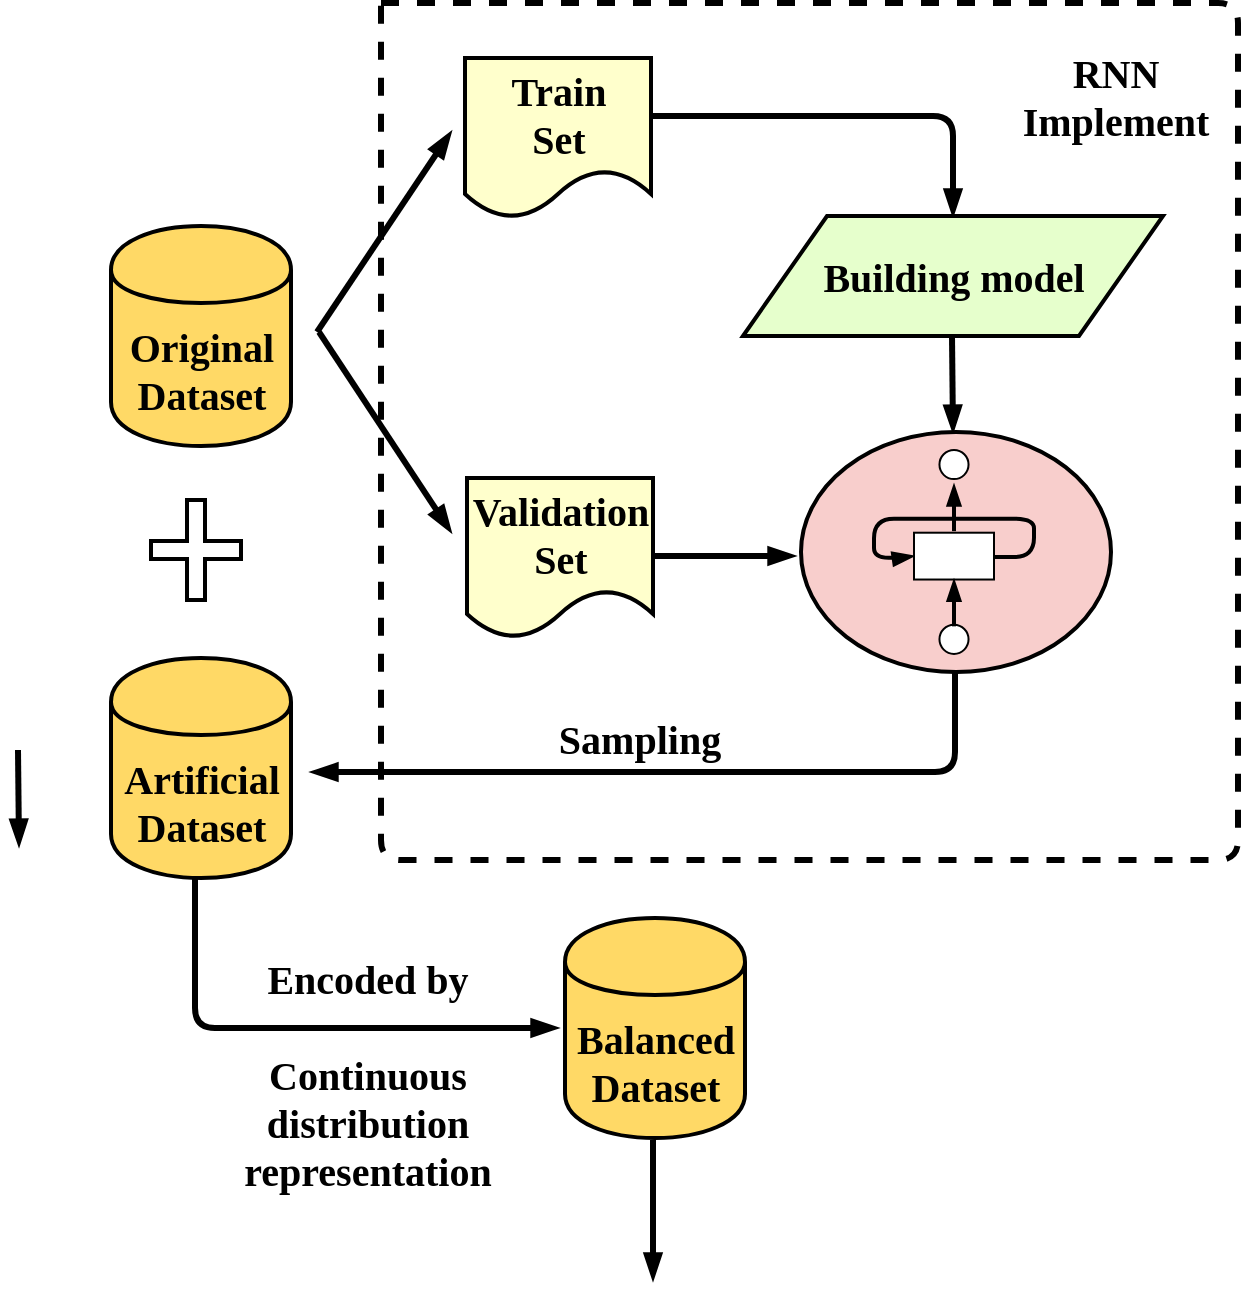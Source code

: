 <mxfile version="10.8.0" type="github"><diagram id="lzUA3AbmuNnc6mhz9Bkj" name="Ã§Â¬Â¬ 1 Ã©Â¡Âµ"><mxGraphModel dx="732" dy="739" grid="1" gridSize="10" guides="1" tooltips="1" connect="1" arrows="1" fold="1" page="1" pageScale="1" pageWidth="827" pageHeight="1169" math="0" shadow="0"><root><mxCell id="0"/><mxCell id="1" parent="0"/><mxCell id="Pq2usJJEPpY4BATS_F8K-1" value="&lt;font style=&quot;font-size: 20px&quot;&gt;Original&lt;br&gt;Dataset&lt;/font&gt;&lt;br&gt;" style="shape=cylinder;whiteSpace=wrap;html=1;boundedLbl=1;backgroundOutline=1;fillColor=#FFD966;fontFamily=Times New Roman;strokeWidth=2;fontStyle=1" parent="1" vertex="1"><mxGeometry x="76.5" y="149" width="90" height="110" as="geometry"/></mxCell><mxCell id="Pq2usJJEPpY4BATS_F8K-4" value="" style="endArrow=blockThin;html=1;strokeWidth=3;endFill=1;fontFamily=Times New Roman;fontStyle=1" parent="1" edge="1"><mxGeometry width="50" height="50" relative="1" as="geometry"><mxPoint x="179.5" y="202" as="sourcePoint"/><mxPoint x="246.5" y="102" as="targetPoint"/></mxGeometry></mxCell><mxCell id="Pq2usJJEPpY4BATS_F8K-5" value="&lt;font style=&quot;font-size: 20px&quot;&gt;Train&lt;br&gt;Set&lt;/font&gt;&lt;br&gt;" style="shape=document;whiteSpace=wrap;html=1;boundedLbl=1;fillColor=#FFFFCC;fontFamily=Times New Roman;strokeWidth=2;fontStyle=1" parent="1" vertex="1"><mxGeometry x="253.5" y="65" width="93" height="80" as="geometry"/></mxCell><mxCell id="Pq2usJJEPpY4BATS_F8K-6" value="" style="endArrow=blockThin;html=1;strokeWidth=3;endFill=1;fontFamily=Times New Roman;fontStyle=1" parent="1" edge="1"><mxGeometry width="50" height="50" relative="1" as="geometry"><mxPoint x="497" y="204" as="sourcePoint"/><mxPoint x="497.5" y="252" as="targetPoint"/></mxGeometry></mxCell><mxCell id="Pq2usJJEPpY4BATS_F8K-7" value="" style="endArrow=blockThin;html=1;strokeWidth=3;endFill=1;fontFamily=Times New Roman;fontStyle=1" parent="1" edge="1"><mxGeometry width="50" height="50" relative="1" as="geometry"><mxPoint x="180.5" y="202" as="sourcePoint"/><mxPoint x="246.5" y="302" as="targetPoint"/></mxGeometry></mxCell><mxCell id="Pq2usJJEPpY4BATS_F8K-8" value="&lt;font style=&quot;font-size: 20px&quot;&gt;Validation&lt;br&gt;Set&lt;/font&gt;&lt;br&gt;" style="shape=document;whiteSpace=wrap;html=1;boundedLbl=1;fillColor=#FFFFCC;fontFamily=Times New Roman;strokeWidth=2;fontStyle=1" parent="1" vertex="1"><mxGeometry x="254.5" y="275" width="93" height="80" as="geometry"/></mxCell><mxCell id="Pq2usJJEPpY4BATS_F8K-9" value="" style="endArrow=blockThin;html=1;strokeWidth=3;endFill=1;edgeStyle=orthogonalEdgeStyle;fontFamily=Times New Roman;fontStyle=1" parent="1" target="Pq2usJJEPpY4BATS_F8K-10" edge="1"><mxGeometry width="50" height="50" relative="1" as="geometry"><mxPoint x="347.5" y="94" as="sourcePoint"/><mxPoint x="427.5" y="159" as="targetPoint"/><Array as="points"><mxPoint x="497.5" y="94"/></Array></mxGeometry></mxCell><mxCell id="Pq2usJJEPpY4BATS_F8K-10" value="&lt;font style=&quot;font-size: 20px&quot;&gt;Building model&lt;/font&gt;" style="shape=parallelogram;perimeter=parallelogramPerimeter;whiteSpace=wrap;html=1;fillColor=#E6FFCC;fontFamily=Times New Roman;strokeWidth=2;fontStyle=1" parent="1" vertex="1"><mxGeometry x="392.5" y="144" width="210" height="60" as="geometry"/></mxCell><mxCell id="Pq2usJJEPpY4BATS_F8K-13" value="" style="ellipse;whiteSpace=wrap;html=1;fillColor=#f8cecc;fontFamily=Times New Roman;strokeWidth=2;fontStyle=1;strokeColor=#000000;" parent="1" vertex="1"><mxGeometry x="421.5" y="252" width="155" height="120" as="geometry"/></mxCell><mxCell id="Pq2usJJEPpY4BATS_F8K-14" value="" style="endArrow=blockThin;html=1;strokeWidth=3;endFill=1;fontFamily=Times New Roman;fontStyle=1" parent="1" edge="1"><mxGeometry width="50" height="50" relative="1" as="geometry"><mxPoint x="348.5" y="314" as="sourcePoint"/><mxPoint x="418.5" y="314" as="targetPoint"/></mxGeometry></mxCell><mxCell id="Pq2usJJEPpY4BATS_F8K-28" value="" style="group;fontFamily=Times New Roman;" parent="1" vertex="1" connectable="0"><mxGeometry x="458" y="261" width="80" height="103" as="geometry"/></mxCell><mxCell id="Pq2usJJEPpY4BATS_F8K-11" value="" style="endArrow=blockThin;html=1;strokeWidth=2;endFill=1;fontFamily=Times New Roman;edgeStyle=orthogonalEdgeStyle;entryX=0;entryY=0.5;entryDx=0;entryDy=0;fontSize=7;" parent="Pq2usJJEPpY4BATS_F8K-28" target="Pq2usJJEPpY4BATS_F8K-16" edge="1"><mxGeometry width="50" height="50" relative="1" as="geometry"><mxPoint x="57.818" y="53.451" as="sourcePoint"/><mxPoint x="14.545" y="69.447" as="targetPoint"/><Array as="points"><mxPoint x="80" y="53.841"/><mxPoint x="80" y="34.333"/><mxPoint y="34.333"/><mxPoint y="53.841"/><mxPoint x="14.545" y="53.841"/><mxPoint x="14.545" y="53.061"/></Array></mxGeometry></mxCell><mxCell id="Pq2usJJEPpY4BATS_F8K-15" value="" style="ellipse;whiteSpace=wrap;html=1;aspect=fixed;strokeWidth=1;fillColor=#FFFFFF;fontFamily=Times New Roman;" parent="Pq2usJJEPpY4BATS_F8K-28" vertex="1"><mxGeometry x="32.727" y="87.394" width="14.545" height="14.545" as="geometry"/></mxCell><mxCell id="Pq2usJJEPpY4BATS_F8K-16" value="" style="rounded=0;whiteSpace=wrap;html=1;strokeWidth=1;fillColor=#FFFFFF;fontFamily=Times New Roman;" parent="Pq2usJJEPpY4BATS_F8K-28" vertex="1"><mxGeometry x="20" y="41.356" width="40" height="23.409" as="geometry"/></mxCell><mxCell id="Pq2usJJEPpY4BATS_F8K-17" value="" style="ellipse;whiteSpace=wrap;html=1;aspect=fixed;strokeWidth=1;fillColor=#FFFFFF;fontFamily=Times New Roman;" parent="Pq2usJJEPpY4BATS_F8K-28" vertex="1"><mxGeometry x="32.727" width="14.545" height="14.545" as="geometry"/></mxCell><mxCell id="Pq2usJJEPpY4BATS_F8K-19" value="" style="endArrow=blockThin;html=1;strokeWidth=2;endFill=1;fontFamily=Times New Roman;" parent="Pq2usJJEPpY4BATS_F8K-28" edge="1"><mxGeometry width="50" height="50" relative="1" as="geometry"><mxPoint x="40" y="88.174" as="sourcePoint"/><mxPoint x="40" y="64.765" as="targetPoint"/></mxGeometry></mxCell><mxCell id="Pq2usJJEPpY4BATS_F8K-21" value="" style="endArrow=blockThin;html=1;strokeWidth=2;endFill=1;fontFamily=Times New Roman;" parent="Pq2usJJEPpY4BATS_F8K-28" edge="1"><mxGeometry width="50" height="50" relative="1" as="geometry"><mxPoint x="40" y="40.576" as="sourcePoint"/><mxPoint x="40" y="17.167" as="targetPoint"/></mxGeometry></mxCell><mxCell id="LaN7KJ52_6cTxX0wrjXB-1" value="" style="endArrow=none;dashed=1;html=1;edgeStyle=orthogonalEdgeStyle;strokeWidth=3;fontFamily=Times New Roman;" parent="1" edge="1"><mxGeometry width="50" height="50" relative="1" as="geometry"><mxPoint x="211.5" y="37.5" as="sourcePoint"/><mxPoint x="211.5" y="37.5" as="targetPoint"/><Array as="points"><mxPoint x="640" y="38"/><mxPoint x="640" y="466"/><mxPoint x="212" y="466"/></Array></mxGeometry></mxCell><mxCell id="LaN7KJ52_6cTxX0wrjXB-4" value="" style="endArrow=none;html=1;strokeWidth=3;endFill=0;edgeStyle=orthogonalEdgeStyle;fontFamily=Times New Roman;fontStyle=1;startArrow=blockThin;startFill=1;" parent="1" edge="1"><mxGeometry width="50" height="50" relative="1" as="geometry"><mxPoint x="176.5" y="422" as="sourcePoint"/><mxPoint x="498.5" y="371.5" as="targetPoint"/><Array as="points"><mxPoint x="498.5" y="421.5"/><mxPoint x="498.5" y="391.5"/></Array></mxGeometry></mxCell><mxCell id="LaN7KJ52_6cTxX0wrjXB-5" value="&lt;font style=&quot;font-size: 20px&quot;&gt;Artificial&lt;br&gt;Dataset&lt;/font&gt;&lt;br&gt;" style="shape=cylinder;whiteSpace=wrap;html=1;boundedLbl=1;backgroundOutline=1;fillColor=#FFD966;fontFamily=Times New Roman;strokeWidth=2;fontStyle=1" parent="1" vertex="1"><mxGeometry x="76.5" y="365" width="90" height="110" as="geometry"/></mxCell><mxCell id="LaN7KJ52_6cTxX0wrjXB-8" value="&lt;b&gt;&lt;font style=&quot;font-size: 20px&quot;&gt;Sampling&lt;/font&gt;&lt;/b&gt;" style="text;html=1;strokeColor=none;fillColor=none;align=center;verticalAlign=middle;whiteSpace=wrap;rounded=0;fontFamily=Times New Roman;" parent="1" vertex="1"><mxGeometry x="254.5" y="390" width="172" height="30" as="geometry"/></mxCell><mxCell id="LaN7KJ52_6cTxX0wrjXB-9" value="RNN Implement" style="text;html=1;strokeColor=none;fillColor=none;align=center;verticalAlign=middle;whiteSpace=wrap;rounded=0;fontStyle=1;fontSize=20;fontFamily=Times New Roman;" parent="1" vertex="1"><mxGeometry x="530.5" y="55" width="96" height="57" as="geometry"/></mxCell><mxCell id="LaN7KJ52_6cTxX0wrjXB-10" value="" style="shape=cross;whiteSpace=wrap;html=1;fillColor=#FFFFFF;fontFamily=Times New Roman;fontSize=20;strokeWidth=2;" parent="1" vertex="1"><mxGeometry x="96.5" y="286" width="45" height="50" as="geometry"/></mxCell><mxCell id="LaN7KJ52_6cTxX0wrjXB-12" value="" style="endArrow=blockThin;html=1;strokeWidth=3;endFill=1;fontFamily=Times New Roman;fontStyle=1;edgeStyle=orthogonalEdgeStyle;" parent="1" edge="1"><mxGeometry width="50" height="50" relative="1" as="geometry"><mxPoint x="118.5" y="475" as="sourcePoint"/><mxPoint x="300" y="550" as="targetPoint"/><Array as="points"><mxPoint x="118" y="475"/><mxPoint x="118" y="550"/></Array></mxGeometry></mxCell><mxCell id="LaN7KJ52_6cTxX0wrjXB-13" value="" style="endArrow=blockThin;html=1;strokeWidth=3;endFill=1;fontFamily=Times New Roman;fontStyle=1" parent="1" edge="1"><mxGeometry width="50" height="50" relative="1" as="geometry"><mxPoint x="30" y="411" as="sourcePoint"/><mxPoint x="30.5" y="459" as="targetPoint"/></mxGeometry></mxCell><mxCell id="LaN7KJ52_6cTxX0wrjXB-14" value="&lt;span style=&quot;font-size: 20px&quot;&gt;Balanced&lt;br&gt;Datas&lt;/span&gt;&lt;font style=&quot;font-size: 20px&quot;&gt;et&lt;/font&gt;&lt;br&gt;" style="shape=cylinder;whiteSpace=wrap;html=1;boundedLbl=1;backgroundOutline=1;fillColor=#FFD966;fontFamily=Times New Roman;strokeWidth=2;fontStyle=1" parent="1" vertex="1"><mxGeometry x="303.5" y="495" width="90" height="110" as="geometry"/></mxCell><mxCell id="LaN7KJ52_6cTxX0wrjXB-15" value="&lt;font style=&quot;font-size: 20px&quot;&gt;&lt;span&gt;&lt;b&gt;Encoded by &lt;/b&gt;&lt;/span&gt;&lt;br&gt;&lt;span&gt;&lt;b&gt;&lt;br&gt;Continuous distribution representation&lt;/b&gt;&lt;/span&gt;&lt;br&gt;&lt;br&gt;&lt;/font&gt;" style="text;html=1;strokeColor=none;fillColor=none;align=center;verticalAlign=middle;whiteSpace=wrap;rounded=0;fontFamily=Times New Roman;" parent="1" vertex="1"><mxGeometry x="119" y="516" width="172" height="137" as="geometry"/></mxCell><mxCell id="0mny7cyJsrqMjYeyd6df-1" value="" style="endArrow=blockThin;html=1;strokeWidth=3;endFill=1;fontFamily=Times New Roman;fontStyle=1" edge="1" parent="1"><mxGeometry width="50" height="50" relative="1" as="geometry"><mxPoint x="347.5" y="606" as="sourcePoint"/><mxPoint x="347.5" y="676" as="targetPoint"/></mxGeometry></mxCell></root></mxGraphModel></diagram></mxfile>